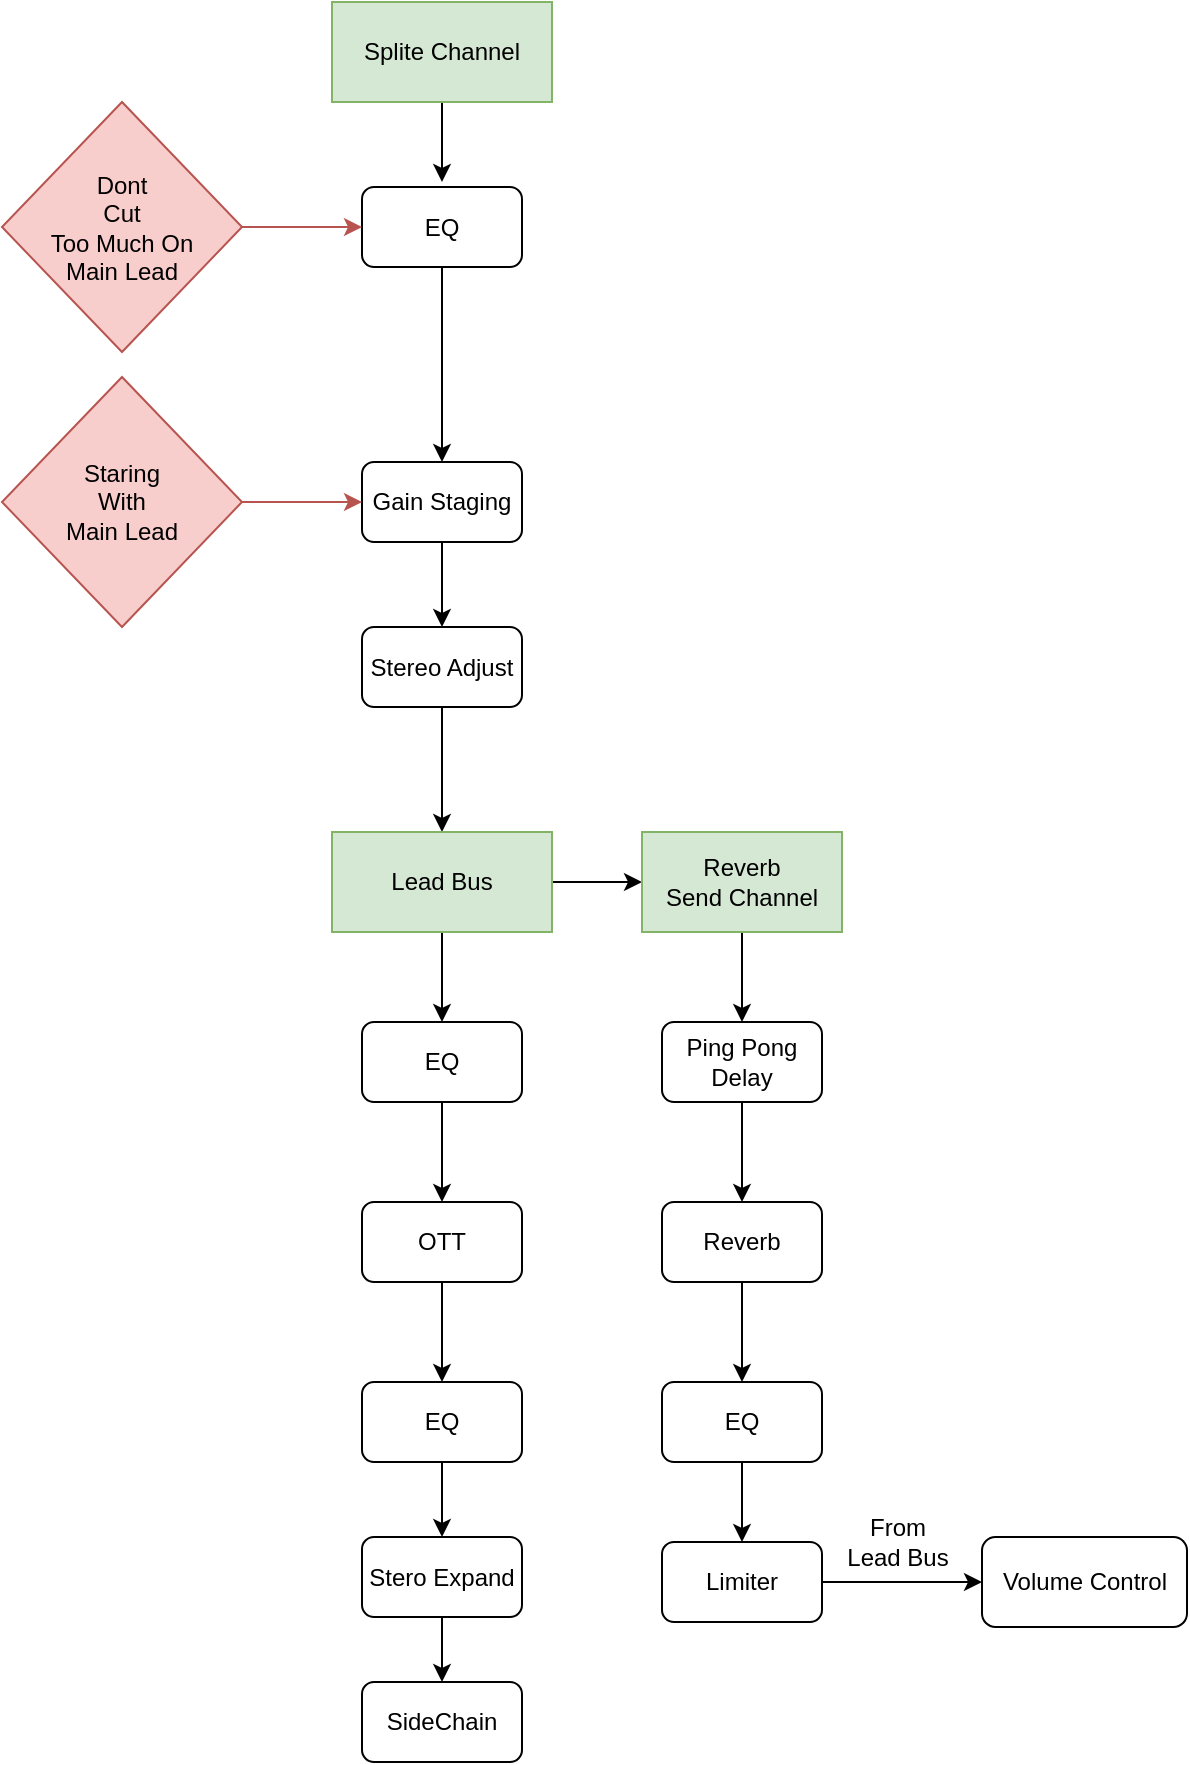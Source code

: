 <mxfile version="13.6.9" type="github"><diagram id="Faa0M8up7OqQlo_6B9zI" name="Page-1"><mxGraphModel dx="731" dy="459" grid="1" gridSize="10" guides="1" tooltips="1" connect="1" arrows="1" fold="1" page="1" pageScale="1" pageWidth="827" pageHeight="1169" math="0" shadow="0"><root><mxCell id="0"/><mxCell id="1" parent="0"/><mxCell id="64oR0bPsaAjInLj9MCpX-5" style="edgeStyle=orthogonalEdgeStyle;rounded=0;orthogonalLoop=1;jettySize=auto;html=1;" parent="1" source="64oR0bPsaAjInLj9MCpX-1" target="64oR0bPsaAjInLj9MCpX-4" edge="1"><mxGeometry relative="1" as="geometry"/></mxCell><mxCell id="64oR0bPsaAjInLj9MCpX-1" value="EQ" style="rounded=1;whiteSpace=wrap;html=1;" parent="1" vertex="1"><mxGeometry x="200" y="402.5" width="80" height="40" as="geometry"/></mxCell><mxCell id="64oR0bPsaAjInLj9MCpX-20" style="edgeStyle=orthogonalEdgeStyle;rounded=0;orthogonalLoop=1;jettySize=auto;html=1;entryX=0.5;entryY=0;entryDx=0;entryDy=0;" parent="1" source="64oR0bPsaAjInLj9MCpX-4" target="64oR0bPsaAjInLj9MCpX-19" edge="1"><mxGeometry relative="1" as="geometry"/></mxCell><mxCell id="64oR0bPsaAjInLj9MCpX-4" value="Gain Staging" style="rounded=1;whiteSpace=wrap;html=1;" parent="1" vertex="1"><mxGeometry x="200" y="540" width="80" height="40" as="geometry"/></mxCell><mxCell id="64oR0bPsaAjInLj9MCpX-7" style="edgeStyle=orthogonalEdgeStyle;rounded=0;orthogonalLoop=1;jettySize=auto;html=1;entryX=0;entryY=0.5;entryDx=0;entryDy=0;fillColor=#f8cecc;strokeColor=#b85450;" parent="1" source="64oR0bPsaAjInLj9MCpX-6" target="64oR0bPsaAjInLj9MCpX-4" edge="1"><mxGeometry relative="1" as="geometry"/></mxCell><mxCell id="64oR0bPsaAjInLj9MCpX-6" value="Staring&lt;br&gt;With&lt;br&gt;Main Lead" style="rhombus;whiteSpace=wrap;html=1;fillColor=#f8cecc;strokeColor=#b85450;" parent="1" vertex="1"><mxGeometry x="20" y="497.5" width="120" height="125" as="geometry"/></mxCell><mxCell id="64oR0bPsaAjInLj9MCpX-9" style="edgeStyle=orthogonalEdgeStyle;rounded=0;orthogonalLoop=1;jettySize=auto;html=1;fillColor=#f8cecc;strokeColor=#b85450;" parent="1" source="64oR0bPsaAjInLj9MCpX-8" target="64oR0bPsaAjInLj9MCpX-1" edge="1"><mxGeometry relative="1" as="geometry"/></mxCell><mxCell id="64oR0bPsaAjInLj9MCpX-8" value="Dont&lt;br&gt;Cut&lt;br&gt;Too Much On&lt;br&gt;Main Lead" style="rhombus;whiteSpace=wrap;html=1;fillColor=#f8cecc;strokeColor=#b85450;" parent="1" vertex="1"><mxGeometry x="20" y="360" width="120" height="125" as="geometry"/></mxCell><mxCell id="64oR0bPsaAjInLj9MCpX-25" style="edgeStyle=orthogonalEdgeStyle;rounded=0;orthogonalLoop=1;jettySize=auto;html=1;" parent="1" source="64oR0bPsaAjInLj9MCpX-10" edge="1"><mxGeometry relative="1" as="geometry"><mxPoint x="240" y="910" as="targetPoint"/></mxGeometry></mxCell><mxCell id="64oR0bPsaAjInLj9MCpX-10" value="EQ" style="rounded=1;whiteSpace=wrap;html=1;" parent="1" vertex="1"><mxGeometry x="200" y="820" width="80" height="40" as="geometry"/></mxCell><mxCell id="64oR0bPsaAjInLj9MCpX-15" style="edgeStyle=orthogonalEdgeStyle;rounded=0;orthogonalLoop=1;jettySize=auto;html=1;" parent="1" source="64oR0bPsaAjInLj9MCpX-14" edge="1"><mxGeometry relative="1" as="geometry"><mxPoint x="240" y="400" as="targetPoint"/></mxGeometry></mxCell><mxCell id="64oR0bPsaAjInLj9MCpX-14" value="Splite Channel" style="rounded=0;whiteSpace=wrap;html=1;fillColor=#d5e8d4;strokeColor=#82b366;" parent="1" vertex="1"><mxGeometry x="185" y="310" width="110" height="50" as="geometry"/></mxCell><mxCell id="64oR0bPsaAjInLj9MCpX-30" style="edgeStyle=orthogonalEdgeStyle;rounded=0;orthogonalLoop=1;jettySize=auto;html=1;entryX=0.5;entryY=0;entryDx=0;entryDy=0;" parent="1" source="64oR0bPsaAjInLj9MCpX-19" target="64oR0bPsaAjInLj9MCpX-29" edge="1"><mxGeometry relative="1" as="geometry"/></mxCell><mxCell id="64oR0bPsaAjInLj9MCpX-19" value="Stereo Adjust" style="rounded=1;whiteSpace=wrap;html=1;" parent="1" vertex="1"><mxGeometry x="200" y="622.5" width="80" height="40" as="geometry"/></mxCell><mxCell id="64oR0bPsaAjInLj9MCpX-56" style="edgeStyle=orthogonalEdgeStyle;rounded=0;orthogonalLoop=1;jettySize=auto;html=1;entryX=0.5;entryY=0;entryDx=0;entryDy=0;" parent="1" source="64oR0bPsaAjInLj9MCpX-27" target="64oR0bPsaAjInLj9MCpX-34" edge="1"><mxGeometry relative="1" as="geometry"/></mxCell><mxCell id="64oR0bPsaAjInLj9MCpX-27" value="OTT" style="rounded=1;whiteSpace=wrap;html=1;" parent="1" vertex="1"><mxGeometry x="200" y="910" width="80" height="40" as="geometry"/></mxCell><mxCell id="64oR0bPsaAjInLj9MCpX-32" style="edgeStyle=orthogonalEdgeStyle;rounded=0;orthogonalLoop=1;jettySize=auto;html=1;entryX=0.5;entryY=0;entryDx=0;entryDy=0;" parent="1" source="64oR0bPsaAjInLj9MCpX-29" target="64oR0bPsaAjInLj9MCpX-10" edge="1"><mxGeometry relative="1" as="geometry"/></mxCell><mxCell id="64oR0bPsaAjInLj9MCpX-52" style="edgeStyle=orthogonalEdgeStyle;rounded=0;orthogonalLoop=1;jettySize=auto;html=1;entryX=0;entryY=0.5;entryDx=0;entryDy=0;" parent="1" source="64oR0bPsaAjInLj9MCpX-29" target="64oR0bPsaAjInLj9MCpX-51" edge="1"><mxGeometry relative="1" as="geometry"/></mxCell><mxCell id="64oR0bPsaAjInLj9MCpX-29" value="Lead Bus" style="rounded=0;whiteSpace=wrap;html=1;fillColor=#d5e8d4;strokeColor=#82b366;" parent="1" vertex="1"><mxGeometry x="185" y="725" width="110" height="50" as="geometry"/></mxCell><mxCell id="oUm6JhOP6bCtAG8IZpWP-4" style="edgeStyle=orthogonalEdgeStyle;rounded=0;orthogonalLoop=1;jettySize=auto;html=1;entryX=0.5;entryY=0;entryDx=0;entryDy=0;" parent="1" source="64oR0bPsaAjInLj9MCpX-34" target="oUm6JhOP6bCtAG8IZpWP-3" edge="1"><mxGeometry relative="1" as="geometry"/></mxCell><mxCell id="64oR0bPsaAjInLj9MCpX-34" value="EQ" style="rounded=1;whiteSpace=wrap;html=1;" parent="1" vertex="1"><mxGeometry x="200" y="1000" width="80" height="40" as="geometry"/></mxCell><mxCell id="64oR0bPsaAjInLj9MCpX-59" style="edgeStyle=orthogonalEdgeStyle;rounded=0;orthogonalLoop=1;jettySize=auto;html=1;entryX=0.5;entryY=0;entryDx=0;entryDy=0;" parent="1" source="64oR0bPsaAjInLj9MCpX-38" target="64oR0bPsaAjInLj9MCpX-40" edge="1"><mxGeometry relative="1" as="geometry"/></mxCell><mxCell id="64oR0bPsaAjInLj9MCpX-38" value="Ping Pong&lt;br&gt;Delay" style="rounded=1;whiteSpace=wrap;html=1;" parent="1" vertex="1"><mxGeometry x="350" y="820" width="80" height="40" as="geometry"/></mxCell><mxCell id="64oR0bPsaAjInLj9MCpX-61" style="edgeStyle=orthogonalEdgeStyle;rounded=0;orthogonalLoop=1;jettySize=auto;html=1;entryX=0.5;entryY=0;entryDx=0;entryDy=0;" parent="1" source="64oR0bPsaAjInLj9MCpX-40" target="64oR0bPsaAjInLj9MCpX-42" edge="1"><mxGeometry relative="1" as="geometry"/></mxCell><mxCell id="64oR0bPsaAjInLj9MCpX-40" value="Reverb" style="rounded=1;whiteSpace=wrap;html=1;" parent="1" vertex="1"><mxGeometry x="350" y="910" width="80" height="40" as="geometry"/></mxCell><mxCell id="64oR0bPsaAjInLj9MCpX-46" style="edgeStyle=orthogonalEdgeStyle;rounded=0;orthogonalLoop=1;jettySize=auto;html=1;" parent="1" source="64oR0bPsaAjInLj9MCpX-42" target="64oR0bPsaAjInLj9MCpX-44" edge="1"><mxGeometry relative="1" as="geometry"/></mxCell><mxCell id="64oR0bPsaAjInLj9MCpX-42" value="EQ" style="rounded=1;whiteSpace=wrap;html=1;" parent="1" vertex="1"><mxGeometry x="350" y="1000" width="80" height="40" as="geometry"/></mxCell><mxCell id="64oR0bPsaAjInLj9MCpX-54" style="edgeStyle=orthogonalEdgeStyle;rounded=0;orthogonalLoop=1;jettySize=auto;html=1;" parent="1" source="64oR0bPsaAjInLj9MCpX-44" target="64oR0bPsaAjInLj9MCpX-48" edge="1"><mxGeometry relative="1" as="geometry"/></mxCell><mxCell id="64oR0bPsaAjInLj9MCpX-44" value="Limiter" style="rounded=1;whiteSpace=wrap;html=1;" parent="1" vertex="1"><mxGeometry x="350" y="1080" width="80" height="40" as="geometry"/></mxCell><mxCell id="64oR0bPsaAjInLj9MCpX-48" value="Volume Control" style="rounded=1;whiteSpace=wrap;html=1;" parent="1" vertex="1"><mxGeometry x="510" y="1077.5" width="102.5" height="45" as="geometry"/></mxCell><mxCell id="64oR0bPsaAjInLj9MCpX-57" style="edgeStyle=orthogonalEdgeStyle;rounded=0;orthogonalLoop=1;jettySize=auto;html=1;entryX=0.5;entryY=0;entryDx=0;entryDy=0;" parent="1" source="64oR0bPsaAjInLj9MCpX-51" target="64oR0bPsaAjInLj9MCpX-38" edge="1"><mxGeometry relative="1" as="geometry"/></mxCell><mxCell id="64oR0bPsaAjInLj9MCpX-51" value="Reverb &lt;br&gt;Send Channel" style="rounded=0;whiteSpace=wrap;html=1;fillColor=#d5e8d4;strokeColor=#82b366;" parent="1" vertex="1"><mxGeometry x="340" y="725" width="100" height="50" as="geometry"/></mxCell><mxCell id="64oR0bPsaAjInLj9MCpX-78" value="From&lt;br&gt;Lead Bus" style="text;html=1;strokeColor=none;fillColor=none;align=center;verticalAlign=middle;whiteSpace=wrap;rounded=0;" parent="1" vertex="1"><mxGeometry x="437.5" y="1070" width="60" height="20" as="geometry"/></mxCell><mxCell id="dQsx9fxmxY3HzWBA3E5c-2" style="edgeStyle=orthogonalEdgeStyle;rounded=0;orthogonalLoop=1;jettySize=auto;html=1;entryX=0.5;entryY=0;entryDx=0;entryDy=0;" edge="1" parent="1" source="oUm6JhOP6bCtAG8IZpWP-3" target="dQsx9fxmxY3HzWBA3E5c-1"><mxGeometry relative="1" as="geometry"/></mxCell><mxCell id="oUm6JhOP6bCtAG8IZpWP-3" value="Stero Expand" style="rounded=1;whiteSpace=wrap;html=1;" parent="1" vertex="1"><mxGeometry x="200" y="1077.5" width="80" height="40" as="geometry"/></mxCell><mxCell id="dQsx9fxmxY3HzWBA3E5c-1" value="SideChain" style="rounded=1;whiteSpace=wrap;html=1;" vertex="1" parent="1"><mxGeometry x="200" y="1150" width="80" height="40" as="geometry"/></mxCell></root></mxGraphModel></diagram></mxfile>